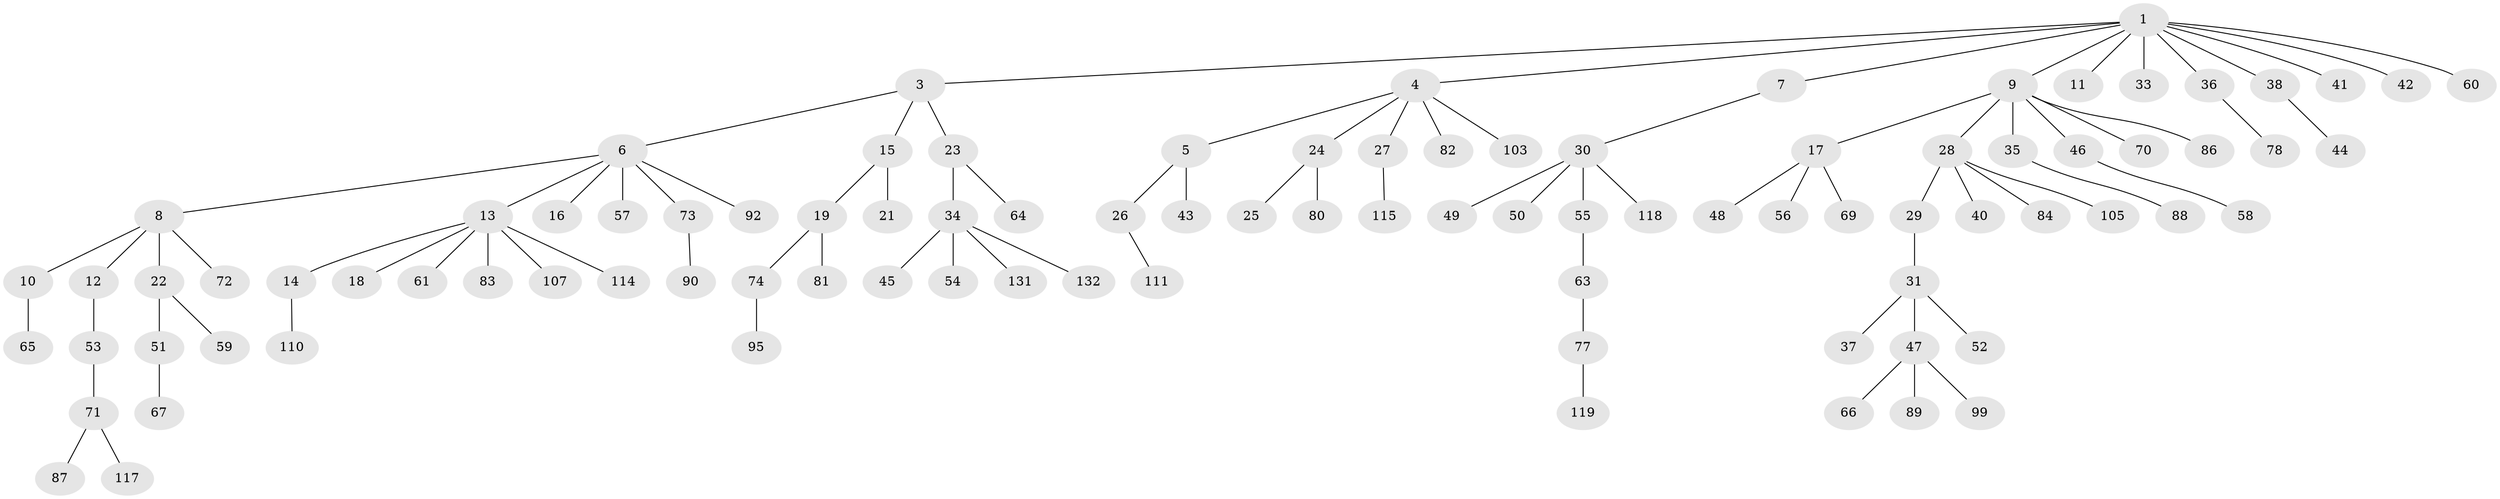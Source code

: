 // original degree distribution, {11: 0.0072992700729927005, 2: 0.32116788321167883, 4: 0.043795620437956206, 6: 0.0072992700729927005, 3: 0.10218978102189781, 7: 0.021897810218978103, 5: 0.021897810218978103, 1: 0.4744525547445255}
// Generated by graph-tools (version 1.1) at 2025/19/03/04/25 18:19:21]
// undirected, 95 vertices, 94 edges
graph export_dot {
graph [start="1"]
  node [color=gray90,style=filled];
  1 [super="+2"];
  3;
  4;
  5;
  6;
  7;
  8;
  9;
  10;
  11;
  12;
  13;
  14;
  15;
  16 [super="+128"];
  17;
  18;
  19 [super="+20"];
  21;
  22;
  23;
  24;
  25 [super="+96+85"];
  26;
  27;
  28 [super="+39"];
  29;
  30 [super="+32"];
  31;
  33 [super="+127"];
  34 [super="+68"];
  35;
  36;
  37;
  38;
  40;
  41 [super="+108"];
  42;
  43 [super="+106"];
  44;
  45;
  46;
  47;
  48;
  49;
  50 [super="+94+62"];
  51;
  52;
  53;
  54 [super="+101"];
  55;
  56;
  57;
  58;
  59;
  60 [super="+98+75"];
  61;
  63;
  64;
  65;
  66;
  67 [super="+93"];
  69;
  70;
  71 [super="+79"];
  72;
  73;
  74;
  77;
  78;
  80 [super="+120+102"];
  81;
  82;
  83;
  84 [super="+136"];
  86;
  87;
  88;
  89;
  90;
  92 [super="+123+137"];
  95 [super="+113"];
  99 [super="+122"];
  103;
  105;
  107;
  110;
  111;
  114;
  115 [super="+129"];
  117 [super="+124"];
  118;
  119;
  131;
  132;
  1 -- 3;
  1 -- 4;
  1 -- 7;
  1 -- 9;
  1 -- 11;
  1 -- 33;
  1 -- 36;
  1 -- 38;
  1 -- 41;
  1 -- 42;
  1 -- 60;
  3 -- 6;
  3 -- 15;
  3 -- 23;
  4 -- 5;
  4 -- 24;
  4 -- 27;
  4 -- 82;
  4 -- 103;
  5 -- 26;
  5 -- 43;
  6 -- 8;
  6 -- 13;
  6 -- 16;
  6 -- 57;
  6 -- 73;
  6 -- 92;
  7 -- 30;
  8 -- 10;
  8 -- 12;
  8 -- 22;
  8 -- 72;
  9 -- 17;
  9 -- 28;
  9 -- 35;
  9 -- 46;
  9 -- 70;
  9 -- 86;
  10 -- 65;
  12 -- 53;
  13 -- 14;
  13 -- 18;
  13 -- 61;
  13 -- 83;
  13 -- 107;
  13 -- 114;
  14 -- 110;
  15 -- 19;
  15 -- 21;
  17 -- 48;
  17 -- 56;
  17 -- 69;
  19 -- 81;
  19 -- 74;
  22 -- 51;
  22 -- 59;
  23 -- 34;
  23 -- 64;
  24 -- 25;
  24 -- 80;
  26 -- 111;
  27 -- 115;
  28 -- 29;
  28 -- 105;
  28 -- 40;
  28 -- 84;
  29 -- 31;
  30 -- 49;
  30 -- 55;
  30 -- 118;
  30 -- 50;
  31 -- 37;
  31 -- 47;
  31 -- 52;
  34 -- 45;
  34 -- 54;
  34 -- 131;
  34 -- 132;
  35 -- 88;
  36 -- 78;
  38 -- 44;
  46 -- 58;
  47 -- 66;
  47 -- 89;
  47 -- 99;
  51 -- 67;
  53 -- 71;
  55 -- 63;
  63 -- 77;
  71 -- 87;
  71 -- 117;
  73 -- 90;
  74 -- 95;
  77 -- 119;
}
